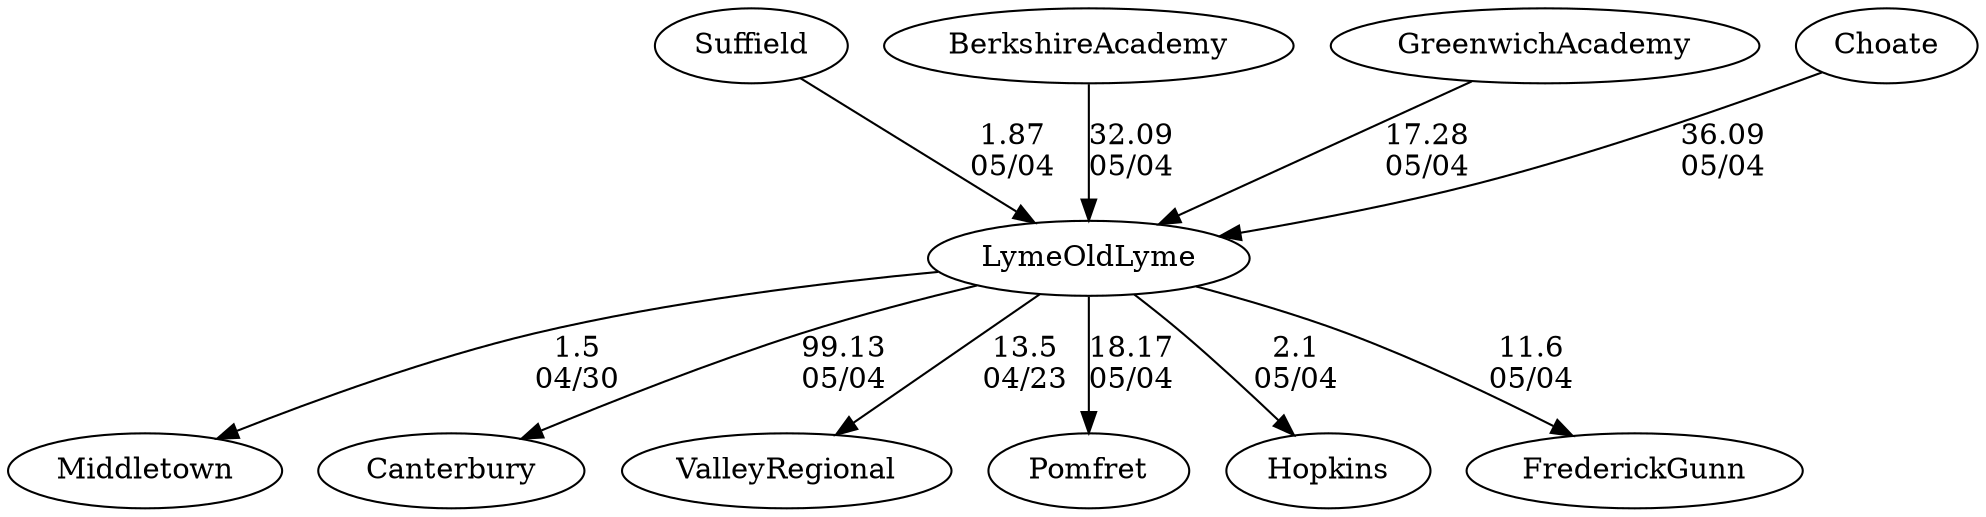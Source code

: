 digraph girls2foursLymeOldLyme {Middletown [URL="girls2foursLymeOldLymeMiddletown.html"];Canterbury [URL="girls2foursLymeOldLymeCanterbury.html"];LymeOldLyme [URL="girls2foursLymeOldLymeLymeOldLyme.html"];Suffield [URL="girls2foursLymeOldLymeSuffield.html"];BerkshireAcademy [URL="girls2foursLymeOldLymeBerkshireAcademy.html"];GreenwichAcademy [URL="girls2foursLymeOldLymeGreenwichAcademy.html"];ValleyRegional [URL="girls2foursLymeOldLymeValleyRegional.html"];Pomfret [URL="girls2foursLymeOldLymePomfret.html"];Choate [URL="girls2foursLymeOldLymeChoate.html"];Hopkins [URL="girls2foursLymeOldLymeHopkins.html"];FrederickGunn [URL="girls2foursLymeOldLymeFrederickGunn.html"];LymeOldLyme -> ValleyRegional[label="13.5
04/23", weight="87", tooltip="NEIRA Boys & Girls Fours,Lyme/Old Lyme v Valley regional			
Distance: 1500m Conditions: 6-8 mph headwind throughout the course. Mostly cloudy day, more than normal spectator boat traffic causing some wakes to enter the later races. Comments: Lyme/Old Lyme G3V4 raced in the girls 2V4 race. Due to conditions and to avoid having to cause all boats to realign in the B1V4 Lyme/Old Lyme was started approximately a deck down on valley. 
It was a great day of racing we’re glad that valley was able to join us on such a nice day. This was a race with another school Avon but only valley and LOLHS are NEIRA schools. If there is interest the LOL v Valley v Avon will be posted under the high school results.
None", URL="https://www.row2k.com/results/resultspage.cfm?UID=FBDCA5CCB2EE6264F2D1F77FEFB9FE93&cat=5", random="random"]; 
LymeOldLyme -> Middletown[label="1.5
04/30", weight="99", tooltip="NEIRA Boys & Girls Fours,Lyme/Old Lyme V Middletown			
Distance: 1500 Conditions: 7-11 mph cross tail wind. Waves challenging for 300-400 meters. Comments: It was a great day of racing. Lyme/Old Lyme was excited to host Middletown at our lake. 
For the B2V4 race Middletown put a 3rd boat in the race.
None", URL="https://www.row2k.com/results/resultspage.cfm?UID=CAD018DDC045C2C851D08C5626506B6F&cat=5", random="random"]; 
Suffield -> LymeOldLyme[label="1.87
05/04", weight="99", tooltip="Founder's Day Regatta			
", URL="", random="random"]; 
LymeOldLyme -> Hopkins[label="2.1
05/04", weight="98", tooltip="Founder's Day Regatta			
", URL="", random="random"]; 
LymeOldLyme -> FrederickGunn[label="11.6
05/04", weight="89", tooltip="Founder's Day Regatta			
", URL="", random="random"]; 
LymeOldLyme -> Pomfret[label="18.17
05/04", weight="82", tooltip="Founder's Day Regatta			
", URL="", random="random"]; 
LymeOldLyme -> Canterbury[label="99.13
05/04", weight="1", tooltip="Founder's Day Regatta			
", URL="", random="random"]; 
Choate -> LymeOldLyme[label="36.09
05/04", weight="64", tooltip="Founder's Day Regatta			
", URL="", random="random"]; 
BerkshireAcademy -> LymeOldLyme[label="32.09
05/04", weight="68", tooltip="Founder's Day Regatta			
", URL="", random="random"]; 
GreenwichAcademy -> LymeOldLyme[label="17.28
05/04", weight="83", tooltip="Founder's Day Regatta			
", URL="", random="random"]}